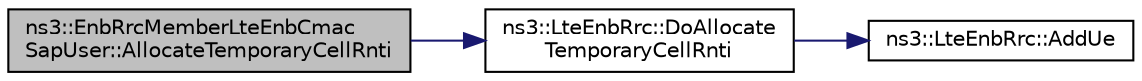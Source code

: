 digraph "ns3::EnbRrcMemberLteEnbCmacSapUser::AllocateTemporaryCellRnti"
{
  edge [fontname="Helvetica",fontsize="10",labelfontname="Helvetica",labelfontsize="10"];
  node [fontname="Helvetica",fontsize="10",shape=record];
  rankdir="LR";
  Node1 [label="ns3::EnbRrcMemberLteEnbCmac\lSapUser::AllocateTemporaryCellRnti",height=0.2,width=0.4,color="black", fillcolor="grey75", style="filled", fontcolor="black"];
  Node1 -> Node2 [color="midnightblue",fontsize="10",style="solid"];
  Node2 [label="ns3::LteEnbRrc::DoAllocate\lTemporaryCellRnti",height=0.2,width=0.4,color="black", fillcolor="white", style="filled",URL="$de/d65/classns3_1_1LteEnbRrc.html#ad23ce13b9f031646da6f1ccd9c6cddf7"];
  Node2 -> Node3 [color="midnightblue",fontsize="10",style="solid"];
  Node3 [label="ns3::LteEnbRrc::AddUe",height=0.2,width=0.4,color="black", fillcolor="white", style="filled",URL="$de/d65/classns3_1_1LteEnbRrc.html#a7e7972444b688ab643bb1ff3122012d3",tooltip="after random access , rnti would be allocated "];
}
